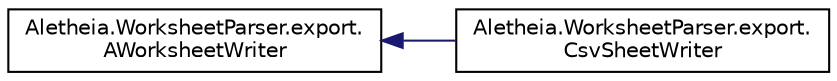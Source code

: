 digraph "Graphical Class Hierarchy"
{
  edge [fontname="Helvetica",fontsize="10",labelfontname="Helvetica",labelfontsize="10"];
  node [fontname="Helvetica",fontsize="10",shape=record];
  rankdir="LR";
  Node0 [label="Aletheia.WorksheetParser.export.\lAWorksheetWriter",height=0.2,width=0.4,color="black", fillcolor="white", style="filled",URL="$class_aletheia_1_1_worksheet_parser_1_1export_1_1_a_worksheet_writer.html",tooltip="Base class for CsvWriter Further improvement possible "];
  Node0 -> Node1 [dir="back",color="midnightblue",fontsize="10",style="solid",fontname="Helvetica"];
  Node1 [label="Aletheia.WorksheetParser.export.\lCsvSheetWriter",height=0.2,width=0.4,color="black", fillcolor="white", style="filled",URL="$class_aletheia_1_1_worksheet_parser_1_1export_1_1_csv_sheet_writer.html",tooltip="CsvSheetWriter is a inherited class which holds necessary methods and variables for writing data tabl..."];
}
